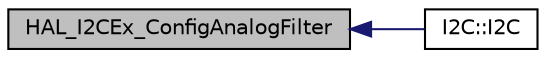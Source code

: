 digraph "HAL_I2CEx_ConfigAnalogFilter"
{
  edge [fontname="Helvetica",fontsize="10",labelfontname="Helvetica",labelfontsize="10"];
  node [fontname="Helvetica",fontsize="10",shape=record];
  rankdir="LR";
  Node1 [label="HAL_I2CEx_ConfigAnalogFilter",height=0.2,width=0.4,color="black", fillcolor="grey75", style="filled", fontcolor="black"];
  Node1 -> Node2 [dir="back",color="midnightblue",fontsize="10",style="solid",fontname="Helvetica"];
  Node2 [label="I2C::I2C",height=0.2,width=0.4,color="black", fillcolor="white", style="filled",URL="$class_i2_c.html#af873a848403e133a5a6414b677ec3c86"];
}
